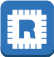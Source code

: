 <?xml version="1.0" encoding="UTF-8"?>
<dia:diagram xmlns:dia="http://www.lysator.liu.se/~alla/dia/">
  <dia:layer name="Fondo" visible="true" active="true">
    <dia:group>
      <dia:group>
        <dia:group>
          <dia:group>
            <dia:object type="Standard - BezierLine" version="0" id="O0">
              <dia:attribute name="obj_pos">
                <dia:point val="3.886,3.38"/>
              </dia:attribute>
              <dia:attribute name="obj_bb">
                <dia:rectangle val="2.882,3.38;4.883,3.704"/>
              </dia:attribute>
              <dia:attribute name="bez_points">
                <dia:point val="3.886,3.38"/>
                <dia:point val="3.886,3.511"/>
                <dia:point val="3.886,3.38"/>
                <dia:point val="3.886,3.511"/>
                <dia:point val="3.886,3.529"/>
                <dia:point val="3.885,3.547"/>
                <dia:point val="3.882,3.565"/>
                <dia:point val="3.882,3.434"/>
                <dia:point val="3.882,3.565"/>
                <dia:point val="3.882,3.434"/>
                <dia:point val="3.885,3.417"/>
                <dia:point val="3.886,3.399"/>
                <dia:point val="3.886,3.38"/>
              </dia:attribute>
              <dia:attribute name="corner_types">
                <dia:enum val="0"/>
                <dia:enum val="0"/>
                <dia:enum val="0"/>
                <dia:enum val="0"/>
                <dia:enum val="0"/>
              </dia:attribute>
              <dia:attribute name="line_color">
                <dia:color val="#19486f"/>
              </dia:attribute>
              <dia:attribute name="line_width">
                <dia:real val="0"/>
              </dia:attribute>
            </dia:object>
            <dia:object type="Standard - BezierLine" version="0" id="O1">
              <dia:attribute name="obj_pos">
                <dia:point val="3.882,3.434"/>
              </dia:attribute>
              <dia:attribute name="obj_bb">
                <dia:rectangle val="3.869,3.434;3.882,3.625"/>
              </dia:attribute>
              <dia:attribute name="bez_points">
                <dia:point val="3.882,3.434"/>
                <dia:point val="3.882,3.565"/>
                <dia:point val="3.882,3.434"/>
                <dia:point val="3.882,3.565"/>
                <dia:point val="3.879,3.585"/>
                <dia:point val="3.875,3.606"/>
                <dia:point val="3.869,3.625"/>
                <dia:point val="3.869,3.494"/>
                <dia:point val="3.869,3.625"/>
                <dia:point val="3.869,3.494"/>
                <dia:point val="3.875,3.475"/>
                <dia:point val="3.879,3.455"/>
                <dia:point val="3.882,3.434"/>
              </dia:attribute>
              <dia:attribute name="corner_types">
                <dia:enum val="0"/>
                <dia:enum val="0"/>
                <dia:enum val="0"/>
                <dia:enum val="0"/>
                <dia:enum val="0"/>
              </dia:attribute>
              <dia:attribute name="line_color">
                <dia:color val="#19486f"/>
              </dia:attribute>
              <dia:attribute name="line_width">
                <dia:real val="0"/>
              </dia:attribute>
            </dia:object>
            <dia:object type="Standard - BezierLine" version="0" id="O2">
              <dia:attribute name="obj_pos">
                <dia:point val="3.869,3.494"/>
              </dia:attribute>
              <dia:attribute name="obj_bb">
                <dia:rectangle val="3.84,3.494;3.869,3.691"/>
              </dia:attribute>
              <dia:attribute name="bez_points">
                <dia:point val="3.869,3.494"/>
                <dia:point val="3.869,3.625"/>
                <dia:point val="3.869,3.494"/>
                <dia:point val="3.869,3.625"/>
                <dia:point val="3.861,3.648"/>
                <dia:point val="3.852,3.67"/>
                <dia:point val="3.84,3.691"/>
                <dia:point val="3.84,3.56"/>
                <dia:point val="3.84,3.691"/>
                <dia:point val="3.84,3.56"/>
                <dia:point val="3.852,3.539"/>
                <dia:point val="3.861,3.517"/>
                <dia:point val="3.869,3.494"/>
              </dia:attribute>
              <dia:attribute name="corner_types">
                <dia:enum val="0"/>
                <dia:enum val="0"/>
                <dia:enum val="0"/>
                <dia:enum val="0"/>
                <dia:enum val="0"/>
              </dia:attribute>
              <dia:attribute name="line_color">
                <dia:color val="#19486f"/>
              </dia:attribute>
              <dia:attribute name="line_width">
                <dia:real val="0"/>
              </dia:attribute>
            </dia:object>
          </dia:group>
          <dia:object type="Standard - Beziergon" version="0" id="O3">
            <dia:attribute name="obj_pos">
              <dia:point val="3.886,3.38"/>
            </dia:attribute>
            <dia:attribute name="obj_bb">
              <dia:rectangle val="2.886,3.38;4.886,3.886"/>
            </dia:attribute>
            <dia:attribute name="bez_points">
              <dia:point val="3.886,3.38"/>
              <dia:point val="3.886,3.511"/>
              <dia:point val="3.886,3.38"/>
              <dia:point val="3.886,3.511"/>
              <dia:point val="3.886,3.718"/>
              <dia:point val="3.717,3.886"/>
              <dia:point val="3.509,3.886"/>
              <dia:point val="3.509,3.755"/>
              <dia:point val="3.509,3.886"/>
              <dia:point val="3.509,3.755"/>
              <dia:point val="3.717,3.755"/>
              <dia:point val="3.886,3.587"/>
            </dia:attribute>
            <dia:attribute name="corner_types">
              <dia:enum val="0"/>
              <dia:enum val="0"/>
              <dia:enum val="0"/>
              <dia:enum val="0"/>
              <dia:enum val="0"/>
            </dia:attribute>
            <dia:attribute name="line_color">
              <dia:color val="#19486f"/>
            </dia:attribute>
            <dia:attribute name="line_width">
              <dia:real val="0"/>
            </dia:attribute>
            <dia:attribute name="inner_color">
              <dia:color val="#19486f"/>
            </dia:attribute>
            <dia:attribute name="show_background">
              <dia:boolean val="true"/>
            </dia:attribute>
          </dia:object>
          <dia:group>
            <dia:object type="Standard - Polygon" version="0" id="O4">
              <dia:attribute name="obj_pos">
                <dia:point val="3.566,3.715"/>
              </dia:attribute>
              <dia:attribute name="obj_bb">
                <dia:rectangle val="1.628,3.715;3.566,3.886"/>
              </dia:attribute>
              <dia:attribute name="poly_points">
                <dia:point val="3.566,3.715"/>
                <dia:point val="3.509,3.886"/>
                <dia:point val="1.628,3.886"/>
                <dia:point val="1.628,3.755"/>
              </dia:attribute>
              <dia:attribute name="line_color">
                <dia:color val="#19486f"/>
              </dia:attribute>
              <dia:attribute name="line_width">
                <dia:real val="0"/>
              </dia:attribute>
              <dia:attribute name="inner_color">
                <dia:color val="#19486f"/>
              </dia:attribute>
              <dia:attribute name="show_background">
                <dia:boolean val="true"/>
              </dia:attribute>
            </dia:object>
          </dia:group>
          <dia:object type="Standard - Beziergon" version="0" id="O5">
            <dia:attribute name="obj_pos">
              <dia:point val="1.628,3.755"/>
            </dia:attribute>
            <dia:attribute name="obj_bb">
              <dia:rectangle val="0.251,3.381;2.251,3.886"/>
            </dia:attribute>
            <dia:attribute name="bez_points">
              <dia:point val="1.628,3.755"/>
              <dia:point val="1.628,3.886"/>
              <dia:point val="1.628,3.755"/>
              <dia:point val="1.628,3.886"/>
              <dia:point val="1.419,3.886"/>
              <dia:point val="1.251,3.718"/>
              <dia:point val="1.251,3.511"/>
              <dia:point val="1.251,3.381"/>
              <dia:point val="1.251,3.511"/>
              <dia:point val="1.251,3.381"/>
              <dia:point val="1.251,3.587"/>
              <dia:point val="1.419,3.755"/>
            </dia:attribute>
            <dia:attribute name="corner_types">
              <dia:enum val="0"/>
              <dia:enum val="0"/>
              <dia:enum val="0"/>
              <dia:enum val="0"/>
              <dia:enum val="0"/>
            </dia:attribute>
            <dia:attribute name="line_color">
              <dia:color val="#19486f"/>
            </dia:attribute>
            <dia:attribute name="line_width">
              <dia:real val="0"/>
            </dia:attribute>
            <dia:attribute name="inner_color">
              <dia:color val="#19486f"/>
            </dia:attribute>
            <dia:attribute name="show_background">
              <dia:boolean val="true"/>
            </dia:attribute>
          </dia:object>
          <dia:group>
            <dia:object type="Standard - Beziergon" version="0" id="O6">
              <dia:attribute name="obj_pos">
                <dia:point val="3.509,1.087"/>
              </dia:attribute>
              <dia:attribute name="obj_bb">
                <dia:rectangle val="1.251,1.087;3.886,3.755"/>
              </dia:attribute>
              <dia:attribute name="bez_points">
                <dia:point val="3.509,1.087"/>
                <dia:point val="3.717,1.087"/>
                <dia:point val="3.886,1.254"/>
                <dia:point val="3.886,1.461"/>
                <dia:point val="3.886,3.38"/>
                <dia:point val="3.886,1.461"/>
                <dia:point val="3.886,3.38"/>
                <dia:point val="3.886,3.587"/>
                <dia:point val="3.717,3.755"/>
                <dia:point val="3.509,3.755"/>
                <dia:point val="1.628,3.755"/>
                <dia:point val="3.509,3.755"/>
                <dia:point val="1.628,3.755"/>
                <dia:point val="1.419,3.755"/>
                <dia:point val="1.251,3.587"/>
                <dia:point val="1.251,3.38"/>
                <dia:point val="1.251,1.461"/>
                <dia:point val="1.251,3.38"/>
                <dia:point val="1.251,1.461"/>
                <dia:point val="1.251,1.254"/>
                <dia:point val="1.419,1.087"/>
                <dia:point val="1.628,1.087"/>
                <dia:point val="3.509,1.087"/>
                <dia:point val="1.628,1.087"/>
                <dia:point val="3.509,1.087"/>
                <dia:point val="3.509,1.087"/>
                <dia:point val="1.628,1.087"/>
              </dia:attribute>
              <dia:attribute name="corner_types">
                <dia:enum val="-1797716360"/>
                <dia:enum val="0"/>
                <dia:enum val="0"/>
                <dia:enum val="0"/>
                <dia:enum val="0"/>
                <dia:enum val="0"/>
                <dia:enum val="0"/>
                <dia:enum val="0"/>
                <dia:enum val="0"/>
                <dia:enum val="0"/>
              </dia:attribute>
              <dia:attribute name="line_color">
                <dia:color val="#2e73b7"/>
              </dia:attribute>
              <dia:attribute name="line_width">
                <dia:real val="0"/>
              </dia:attribute>
              <dia:attribute name="inner_color">
                <dia:color val="#2e73b7"/>
              </dia:attribute>
              <dia:attribute name="show_background">
                <dia:boolean val="true"/>
              </dia:attribute>
            </dia:object>
          </dia:group>
        </dia:group>
      </dia:group>
      <dia:object type="Standard - Polygon" version="0" id="O7">
        <dia:attribute name="obj_pos">
          <dia:point val="3.5,2"/>
        </dia:attribute>
        <dia:attribute name="obj_bb">
          <dia:rectangle val="1.6,1.55;3.5,3.45"/>
        </dia:attribute>
        <dia:attribute name="poly_points">
          <dia:point val="3.5,2"/>
          <dia:point val="3.5,1.8"/>
          <dia:point val="3.25,1.8"/>
          <dia:point val="3.25,1.55"/>
          <dia:point val="3.05,1.55"/>
          <dia:point val="3.05,1.8"/>
          <dia:point val="2.95,1.8"/>
          <dia:point val="2.95,1.55"/>
          <dia:point val="2.75,1.55"/>
          <dia:point val="2.75,1.8"/>
          <dia:point val="2.65,1.8"/>
          <dia:point val="2.65,1.55"/>
          <dia:point val="2.45,1.55"/>
          <dia:point val="2.45,1.8"/>
          <dia:point val="2.35,1.8"/>
          <dia:point val="2.35,1.55"/>
          <dia:point val="2.15,1.55"/>
          <dia:point val="2.15,1.8"/>
          <dia:point val="2.05,1.8"/>
          <dia:point val="2.05,1.55"/>
          <dia:point val="1.85,1.55"/>
          <dia:point val="1.85,1.8"/>
          <dia:point val="1.6,1.8"/>
          <dia:point val="1.6,2"/>
          <dia:point val="1.85,2"/>
          <dia:point val="1.85,2.1"/>
          <dia:point val="1.6,2.1"/>
          <dia:point val="1.6,2.3"/>
          <dia:point val="1.85,2.3"/>
          <dia:point val="1.85,2.4"/>
          <dia:point val="1.6,2.4"/>
          <dia:point val="1.6,2.6"/>
          <dia:point val="1.85,2.6"/>
          <dia:point val="1.85,2.7"/>
          <dia:point val="1.6,2.7"/>
          <dia:point val="1.6,2.9"/>
          <dia:point val="1.85,2.9"/>
          <dia:point val="1.85,3"/>
          <dia:point val="1.6,3"/>
          <dia:point val="1.6,3.2"/>
          <dia:point val="1.85,3.2"/>
          <dia:point val="1.85,3.45"/>
          <dia:point val="2.05,3.45"/>
          <dia:point val="2.05,3.2"/>
          <dia:point val="2.15,3.2"/>
          <dia:point val="2.15,3.45"/>
          <dia:point val="2.35,3.45"/>
          <dia:point val="2.35,3.2"/>
          <dia:point val="2.45,3.2"/>
          <dia:point val="2.45,3.45"/>
          <dia:point val="2.65,3.45"/>
          <dia:point val="2.65,3.2"/>
          <dia:point val="2.75,3.2"/>
          <dia:point val="2.75,3.45"/>
          <dia:point val="2.95,3.45"/>
          <dia:point val="2.95,3.2"/>
          <dia:point val="3.05,3.2"/>
          <dia:point val="3.05,3.45"/>
          <dia:point val="3.25,3.45"/>
          <dia:point val="3.25,3.2"/>
          <dia:point val="3.5,3.2"/>
          <dia:point val="3.5,3"/>
          <dia:point val="3.25,3"/>
          <dia:point val="3.25,2.9"/>
          <dia:point val="3.5,2.9"/>
          <dia:point val="3.5,2.7"/>
          <dia:point val="3.25,2.7"/>
          <dia:point val="3.25,2.6"/>
          <dia:point val="3.5,2.6"/>
          <dia:point val="3.5,2.4"/>
          <dia:point val="3.25,2.4"/>
          <dia:point val="3.25,2.3"/>
          <dia:point val="3.5,2.3"/>
          <dia:point val="3.5,2.1"/>
          <dia:point val="3.25,2.1"/>
          <dia:point val="3.25,2"/>
        </dia:attribute>
        <dia:attribute name="line_color">
          <dia:color val="#ffffff"/>
        </dia:attribute>
        <dia:attribute name="line_width">
          <dia:real val="0"/>
        </dia:attribute>
        <dia:attribute name="show_background">
          <dia:boolean val="true"/>
        </dia:attribute>
      </dia:object>
      <dia:object type="Standard - Beziergon" version="0" id="O8">
        <dia:attribute name="obj_pos">
          <dia:point val="2.186,2.045"/>
        </dia:attribute>
        <dia:attribute name="obj_bb">
          <dia:rectangle val="2.186,2.045;2.951,2.928"/>
        </dia:attribute>
        <dia:attribute name="bez_points">
          <dia:point val="2.186,2.045"/>
          <dia:point val="2.665,2.045"/>
          <dia:point val="2.186,2.045"/>
          <dia:point val="2.665,2.045"/>
          <dia:point val="2.824,2.045"/>
          <dia:point val="2.925,2.155"/>
          <dia:point val="2.925,2.289"/>
          <dia:point val="2.925,2.392"/>
          <dia:point val="2.883,2.47"/>
          <dia:point val="2.784,2.51"/>
          <dia:point val="2.784,2.512"/>
          <dia:point val="2.784,2.51"/>
          <dia:point val="2.784,2.512"/>
          <dia:point val="2.88,2.537"/>
          <dia:point val="2.908,2.63"/>
          <dia:point val="2.914,2.719"/>
          <dia:point val="2.917,2.774"/>
          <dia:point val="2.916,2.878"/>
          <dia:point val="2.951,2.928"/>
          <dia:point val="2.756,2.928"/>
          <dia:point val="2.951,2.928"/>
          <dia:point val="2.756,2.928"/>
          <dia:point val="2.732,2.872"/>
          <dia:point val="2.735,2.787"/>
          <dia:point val="2.725,2.716"/>
          <dia:point val="2.711,2.624"/>
          <dia:point val="2.675,2.583"/>
          <dia:point val="2.577,2.583"/>
          <dia:point val="2.381,2.583"/>
          <dia:point val="2.577,2.583"/>
          <dia:point val="2.381,2.583"/>
          <dia:point val="2.381,2.928"/>
          <dia:point val="2.381,2.583"/>
          <dia:point val="2.381,2.928"/>
          <dia:point val="2.186,2.928"/>
          <dia:point val="2.381,2.928"/>
          <dia:point val="2.186,2.928"/>
          <dia:point val="2.186,2.045"/>
          <dia:point val="2.186,2.928"/>
          <dia:point val="2.186,2.045"/>
          <dia:point val="2.186,2.045"/>
          <dia:point val="2.186,2.928"/>
        </dia:attribute>
        <dia:attribute name="corner_types">
          <dia:enum val="-1797716296"/>
          <dia:enum val="0"/>
          <dia:enum val="0"/>
          <dia:enum val="0"/>
          <dia:enum val="0"/>
          <dia:enum val="0"/>
          <dia:enum val="0"/>
          <dia:enum val="0"/>
          <dia:enum val="0"/>
          <dia:enum val="0"/>
          <dia:enum val="0"/>
          <dia:enum val="0"/>
          <dia:enum val="0"/>
          <dia:enum val="0"/>
          <dia:enum val="0"/>
        </dia:attribute>
        <dia:attribute name="line_color">
          <dia:color val="#2e73b7"/>
        </dia:attribute>
        <dia:attribute name="line_width">
          <dia:real val="0"/>
        </dia:attribute>
        <dia:attribute name="inner_color">
          <dia:color val="#2e73b7"/>
        </dia:attribute>
        <dia:attribute name="show_background">
          <dia:boolean val="true"/>
        </dia:attribute>
      </dia:object>
      <dia:object type="Standard - Beziergon" version="0" id="O9">
        <dia:attribute name="obj_pos">
          <dia:point val="2.381,2.444"/>
        </dia:attribute>
        <dia:attribute name="obj_bb">
          <dia:rectangle val="2.381,2.196;2.73,2.444"/>
        </dia:attribute>
        <dia:attribute name="bez_points">
          <dia:point val="2.381,2.444"/>
          <dia:point val="2.595,2.444"/>
          <dia:point val="2.381,2.444"/>
          <dia:point val="2.595,2.444"/>
          <dia:point val="2.682,2.444"/>
          <dia:point val="2.73,2.407"/>
          <dia:point val="2.73,2.318"/>
          <dia:point val="2.73,2.233"/>
          <dia:point val="2.682,2.196"/>
          <dia:point val="2.595,2.196"/>
          <dia:point val="2.381,2.196"/>
          <dia:point val="2.595,2.196"/>
          <dia:point val="2.381,2.196"/>
          <dia:point val="2.381,2.444"/>
          <dia:point val="2.381,2.196"/>
        </dia:attribute>
        <dia:attribute name="corner_types">
          <dia:enum val="-1797716344"/>
          <dia:enum val="0"/>
          <dia:enum val="0"/>
          <dia:enum val="0"/>
          <dia:enum val="0"/>
          <dia:enum val="0"/>
        </dia:attribute>
        <dia:attribute name="line_color">
          <dia:color val="#2e73b7"/>
        </dia:attribute>
        <dia:attribute name="line_width">
          <dia:real val="0"/>
        </dia:attribute>
        <dia:attribute name="inner_color">
          <dia:color val="#2e73b7"/>
        </dia:attribute>
        <dia:attribute name="show_background">
          <dia:boolean val="true"/>
        </dia:attribute>
      </dia:object>
    </dia:group>
  </dia:layer>
</dia:diagram>
